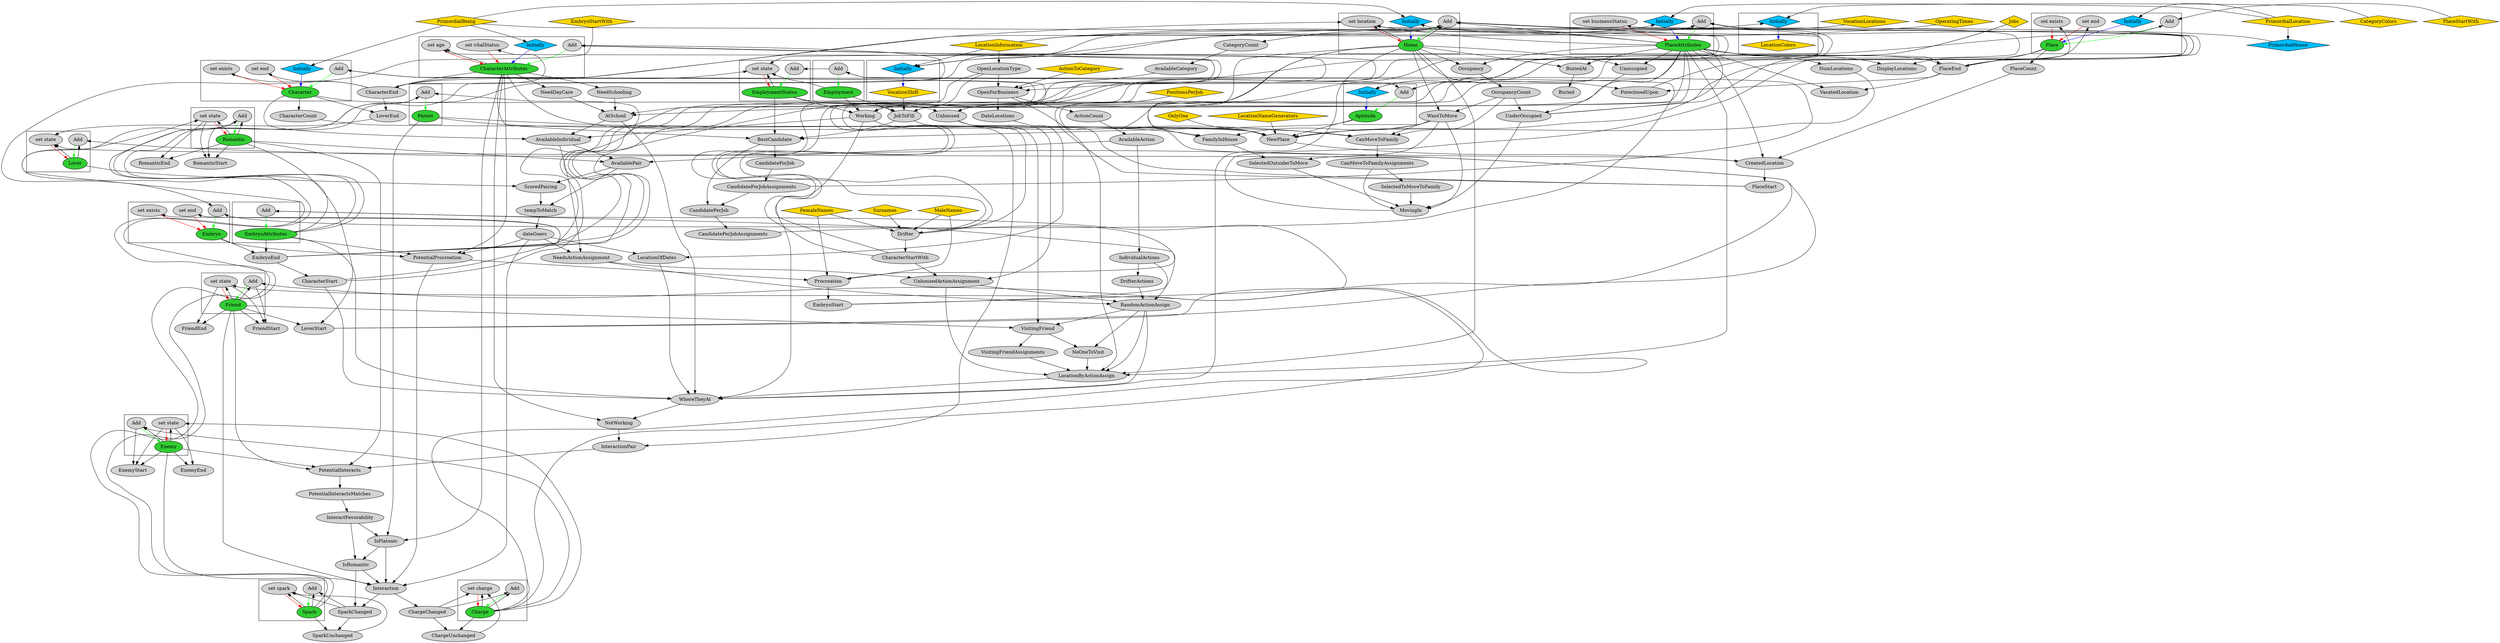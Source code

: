digraph {
splines=true
node [ style="filled"]
subgraph "cluster_VocationShift"{
v9 [ label = "VocationShift" fillcolor="gold" shape="diamond"];
v10 [ label = "Initially" fillcolor="deepskyblue" shape="diamond"];
}
subgraph "cluster_LocationColors"{
v14 [ label = "LocationColors" fillcolor="gold" shape="diamond"];
v15 [ label = "Initially" fillcolor="deepskyblue" shape="diamond"];
}
subgraph "cluster_Character"{
v16 [ label = "Character" fillcolor="limegreen"];
v17 [ label = "Add"];
v150 [ label = "Initially" fillcolor="deepskyblue" shape="diamond"];
v151 [ label = "set end"];
v152 [ label = "set exists"];
}
subgraph "cluster_CharacterAttributes"{
v41 [ label = "CharacterAttributes" fillcolor="limegreen"];
v42 [ label = "Add"];
v69 [ label = "Initially" fillcolor="deepskyblue" shape="diamond"];
v70 [ label = "set vitalStatus"];
v71 [ label = "set age"];
}
subgraph "cluster_Aptitude"{
v64 [ label = "Aptitude" fillcolor="limegreen"];
v65 [ label = "Add"];
v66 [ label = "Initially" fillcolor="deepskyblue" shape="diamond"];
}
subgraph "cluster_Charge"{
v128 [ label = "Charge" fillcolor="limegreen"];
v129 [ label = "Add"];
v131 [ label = "set charge"];
}
subgraph "cluster_Friend"{
v126 [ label = "Friend" fillcolor="limegreen"];
v127 [ label = "Add"];
v133 [ label = "set state"];
}
subgraph "cluster_Enemy"{
v135 [ label = "Enemy" fillcolor="limegreen"];
v136 [ label = "Add"];
v137 [ label = "set state"];
}
subgraph "cluster_Spark"{
v105 [ label = "Spark" fillcolor="limegreen"];
v106 [ label = "Add"];
v139 [ label = "set spark"];
}
subgraph "cluster_Romantic"{
v103 [ label = "Romantic" fillcolor="limegreen"];
v104 [ label = "Add"];
v141 [ label = "set state"];
}
subgraph "cluster_Lover"{
v142 [ label = "Lover" fillcolor="limegreen"];
v143 [ label = "Add"];
v145 [ label = "set state"];
}
subgraph "cluster_Embryo"{
v20 [ label = "Embryo" fillcolor="limegreen"];
v21 [ label = "Add"];
v148 [ label = "set end"];
v149 [ label = "set exists"];
}
subgraph "cluster_EmbryoAttributes"{
v67 [ label = "EmbryoAttributes" fillcolor="limegreen"];
v68 [ label = "Add"];
}
subgraph "cluster_Parent"{
v89 [ label = "Parent" fillcolor="limegreen"];
v90 [ label = "Add"];
}
subgraph "cluster_Place"{
v58 [ label = "Place" fillcolor="limegreen"];
v59 [ label = "Add"];
v61 [ label = "Initially" fillcolor="deepskyblue" shape="diamond"];
v62 [ label = "set end"];
v63 [ label = "set exists"];
}
subgraph "cluster_PlaceAttributes"{
v34 [ label = "PlaceAttributes" fillcolor="limegreen"];
v35 [ label = "Add"];
v95 [ label = "Initially" fillcolor="deepskyblue" shape="diamond"];
v96 [ label = "set businessStatus"];
}
subgraph "cluster_Home"{
v74 [ label = "Home" fillcolor="limegreen"];
v75 [ label = "Add"];
v81 [ label = "Initially" fillcolor="deepskyblue" shape="diamond"];
v83 [ label = "set location"];
}
subgraph "cluster_EmploymentStatus"{
v53 [ label = "EmploymentStatus" fillcolor="limegreen"];
v54 [ label = "Add"];
v55 [ label = "set state"];
}
subgraph "cluster_Employment"{
v46 [ label = "Employment" fillcolor="limegreen"];
v47 [ label = "Add"];
}
v0 [ label = "FemaleNames" fillcolor="gold" shape="diamond"];
v1 [ label = "MaleNames" fillcolor="gold" shape="diamond"];
v2 [ label = "Surnames" fillcolor="gold" shape="diamond"];
v3 [ label = "Jobs" fillcolor="gold" shape="diamond"];
v4 [ label = "PrimordialBeing" fillcolor="gold" shape="diamond"];
v5 [ label = "PrimordialLocation" fillcolor="gold" shape="diamond"];
v6 [ label = "LocationInformation" fillcolor="gold" shape="diamond"];
v7 [ label = "VocationLocations" fillcolor="gold" shape="diamond"];
v8 [ label = "OperatingTimes" fillcolor="gold" shape="diamond"];
v11 [ label = "PositionsPerJob" fillcolor="gold" shape="diamond"];
v12 [ label = "ActionToCategory" fillcolor="gold" shape="diamond"];
v13 [ label = "CategoryColors" fillcolor="gold" shape="diamond"];
v18 [ label = "CharacterStart"];
v19 [ label = "EmbryoEnd"];
v22 [ label = "EmbryoStart"];
v23 [ label = "Procreation"];
v24 [ label = "PotentialProcreation"];
v25 [ label = "dateGoers"];
v26 [ label = "tempToMatch"];
v27 [ label = "ScoredPairing"];
v28 [ label = "AvailablePair"];
v29 [ label = "AvailableAction"];
v30 [ label = "ActionCount"];
v31 [ label = "OpenForBusiness"];
v32 [ label = "AvailableCategory"];
v33 [ label = "CategoryCount"];
v36 [ label = "PlaceStart"];
v37 [ label = "CreatedLocation"];
v38 [ label = "NewPlace"];
v39 [ label = "OnlyOne" fillcolor="gold" shape="diamond"];
v40 [ label = "LocationNameGenerators" fillcolor="gold" shape="diamond"];
v43 [ label = "CharacterStartWith"];
v44 [ label = "Drifter"];
v45 [ label = "JobToFill"];
v48 [ label = "CandidatePerJobAssignments"];
v49 [ label = "CandidatePerJob"];
v50 [ label = "CandidateForJobAssignments"];
v51 [ label = "CandidateForJob"];
v52 [ label = "BestCandidate"];
v56 [ label = "CharacterEnd"];
v57 [ label = "PlaceEnd"];
v60 [ label = "PlaceStartWith" fillcolor="gold" shape="diamond"];
v72 [ label = "CharacterCount"];
v73 [ label = "WantToMove"];
v76 [ label = "UnderOccupied"];
v77 [ label = "OccupancyCount"];
v78 [ label = "Occupancy"];
v79 [ label = "Unoccupied"];
v80 [ label = "Unhoused"];
v82 [ label = "PrimordialHouse" fillcolor="deepskyblue" shape="diamond"];
v84 [ label = "ForeclosedUpon"];
v85 [ label = "MovingIn"];
v86 [ label = "SelectedToMoveToFamily"];
v87 [ label = "CanMoveToFamilyAssignments"];
v88 [ label = "CanMoveToFamily"];
v91 [ label = "SelectedOutsiderToMove"];
v92 [ label = "FamilyInHouse"];
v93 [ label = "NumLocations"];
v94 [ label = "PlaceCount"];
v97 [ label = "OpenLocationType"];
v98 [ label = "AvailableIndividual"];
v99 [ label = "Working"];
v100 [ label = "AtSchool"];
v101 [ label = "NeedDayCare"];
v102 [ label = "NeedSchooling"];
v107 [ label = "SparkChanged"];
v108 [ label = "Interaction"];
v109 [ label = "IsPlatonic"];
v110 [ label = "InteractFavorability"];
v111 [ label = "PotentialInteractsMatches"];
v112 [ label = "PotentialInteracts"];
v113 [ label = "InteractionPair"];
v114 [ label = "NotWorking"];
v115 [ label = "WhereTheyAt"];
v116 [ label = "LocationOfDates"];
v117 [ label = "DateLocations"];
v118 [ label = "RandomActionAssign"];
v119 [ label = "UnhousedActionAssignment"];
v120 [ label = "NeedsActionAssignment"];
v121 [ label = "IndividualActions"];
v122 [ label = "DrifterActions"];
v123 [ label = "LocationByActionAssign"];
v124 [ label = "NoOneToVisit"];
v125 [ label = "VisitingFriend"];
v130 [ label = "ChargeChanged"];
v132 [ label = "ChargeUnchanged"];
v134 [ label = "VisitingFriendAssignments"];
v138 [ label = "IsRomantic"];
v140 [ label = "SparkUnchanged"];
v144 [ label = "LoverStart"];
v146 [ label = "LoverEnd"];
v147 [ label = "EmbryoStartWith" fillcolor="gold" shape="diamond"];
v153 [ label = "FriendStart"];
v154 [ label = "FriendEnd"];
v155 [ label = "EnemyStart"];
v156 [ label = "EnemyEnd"];
v157 [ label = "RomanticStart"];
v158 [ label = "RomanticEnd"];
v159 [ label = "VacatedLocation"];
v160 [ label = "DisplayLocations"];
v161 [ label = "BuriedAt"];
v162 [ label = "Buried"];
v10 -> v9 [ color="blue" ]
v7 -> v10 [ constraint="false" ]
v6 -> v10 [ constraint="false" ]
v8 -> v10 [ constraint="false" ]
v15 -> v14 [ color="blue" ]
v6 -> v15 [ constraint="false" ]
v13 -> v15 [ constraint="false" ]
v17 -> v16 [ color="green" ]
v18 -> v17 [ constraint="false" ]
v19 -> v18
v20 -> v19
v21 -> v20 [ color="green" ]
v22 -> v21 [ constraint="false" ]
v23 -> v22
v24 -> v23
v25 -> v24
v26 -> v25
v27 -> v26
v28 -> v27
v29 -> v28
v30 -> v29
v31 -> v30
v12 -> v31
v32 -> v31
v33 -> v32
v34 -> v33
v35 -> v34 [ color="green" ]
v36 -> v35 [ constraint="false" ]
v37 -> v36
v34 -> v37
v38 -> v37
v39 -> v38
v40 -> v38
v34 -> v38
v41 -> v38
v42 -> v41 [ color="green" ]
v43 -> v42 [ constraint="false" ]
v44 -> v43
v2 -> v44
v1 -> v44
v0 -> v44
v45 -> v44
v34 -> v45
v9 -> v45
v11 -> v45
v46 -> v45
v47 -> v46 [ color="green" ]
v48 -> v47 [ constraint="false" ]
v49 -> v48
v50 -> v49
v51 -> v50
v52 -> v51
v45 -> v52
v41 -> v52
v53 -> v52
v54 -> v53 [ color="green" ]
v47 -> v54 [ constraint="false" ]
v55 -> v53 [ color="red" ]
v56 -> v55 [ constraint="false" ]
v41 -> v56
v53 -> v55 [ constraint="false" ]
v57 -> v55 [ constraint="false" ]
v34 -> v57
v58 -> v57
v59 -> v58 [ color="green" ]
v36 -> v59 [ constraint="false" ]
v60 -> v59 [ constraint="false" ]
v61 -> v58 [ color="blue" ]
v5 -> v61 [ constraint="false" ]
v62 -> v58 [ color="red" ]
v57 -> v62 [ constraint="false" ]
v63 -> v58 [ color="red" ]
v57 -> v63 [ constraint="false" ]
v46 -> v55 [ constraint="false" ]
v64 -> v52
v65 -> v64 [ color="green" ]
v17 -> v65 [ constraint="false" ]
v3 -> v65 [ constraint="false" ]
v66 -> v64 [ color="blue" ]
v4 -> v66 [ constraint="false" ]
v3 -> v66 [ constraint="false" ]
v52 -> v49
v50 -> v47 [ constraint="false" ]
v53 -> v45
v44 -> v42 [ constraint="false" ]
v18 -> v42 [ constraint="false" ]
v19 -> v42 [ constraint="false" ]
v67 -> v42 [ constraint="false" ]
v68 -> v67 [ color="green" ]
v22 -> v68 [ constraint="false" ]
v23 -> v68 [ constraint="false" ]
v69 -> v41 [ color="blue" ]
v4 -> v69 [ constraint="false" ]
v70 -> v41 [ color="red" ]
v56 -> v70 [ constraint="false" ]
v71 -> v41 [ color="red" ]
v19 -> v71 [ constraint="false" ]
v41 -> v71 [ constraint="false" ]
v64 -> v38
v72 -> v38
v16 -> v72
v73 -> v38
v74 -> v73
v75 -> v74 [ color="green" ]
v19 -> v75 [ constraint="false" ]
v67 -> v75 [ constraint="false" ]
v74 -> v75 [ constraint="false" ]
v76 -> v75 [ constraint="false" ]
v77 -> v76
v78 -> v77
v34 -> v78
v74 -> v78
v79 -> v76
v74 -> v79
v34 -> v79
v44 -> v75 [ constraint="false" ]
v80 -> v75 [ constraint="false" ]
v74 -> v80
v16 -> v80
v56 -> v75 [ constraint="false" ]
v34 -> v75 [ constraint="false" ]
v81 -> v74 [ color="blue" ]
v82 -> v81 [ constraint="false" ]
v5 -> v82
v4 -> v81 [ constraint="false" ]
v83 -> v74 [ color="red" ]
v56 -> v83 [ constraint="false" ]
v74 -> v83 [ constraint="false" ]
v34 -> v83 [ constraint="false" ]
v76 -> v83 [ constraint="false" ]
v84 -> v83 [ constraint="false" ]
v74 -> v84
v57 -> v84
v85 -> v83 [ constraint="false" ]
v86 -> v85
v87 -> v86
v88 -> v87
v89 -> v88
v90 -> v89 [ color="green" ]
v19 -> v90 [ constraint="false" ]
v67 -> v90 [ constraint="false" ]
v73 -> v88
v74 -> v88
v77 -> v88
v87 -> v85
v91 -> v85
v92 -> v91
v89 -> v92
v73 -> v92
v74 -> v92
v73 -> v91
v76 -> v85
v73 -> v85
v77 -> v73
v80 -> v38
v93 -> v38
v34 -> v93
v94 -> v37
v58 -> v94
v37 -> v35 [ constraint="false" ]
v6 -> v35 [ constraint="false" ]
v95 -> v34 [ color="blue" ]
v5 -> v95 [ constraint="false" ]
v6 -> v95 [ constraint="false" ]
v96 -> v34 [ color="red" ]
v57 -> v96 [ constraint="false" ]
v97 -> v31
v6 -> v97
v34 -> v31
v98 -> v28
v99 -> v98
v97 -> v99
v34 -> v99
v53 -> v99
v46 -> v99
v100 -> v98
v97 -> v100
v101 -> v100
v41 -> v101
v34 -> v100
v102 -> v100
v41 -> v102
v16 -> v98
v103 -> v28
v104 -> v103 [ color="green" ]
v103 -> v104 [ constraint="false" ]
v105 -> v104 [ constraint="false" ]
v106 -> v105 [ color="green" ]
v105 -> v106 [ constraint="false" ]
v107 -> v106 [ constraint="false" ]
v108 -> v107
v109 -> v108
v110 -> v109
v111 -> v110
v112 -> v111
v113 -> v112
v114 -> v113
v115 -> v114
v100 -> v115
v99 -> v115
v116 -> v115
v117 -> v116
v31 -> v117
v25 -> v116
v118 -> v115
v119 -> v118
v120 -> v119
v25 -> v120
v98 -> v120
v80 -> v119
v43 -> v119
v121 -> v118
v29 -> v121
v120 -> v118
v122 -> v118
v121 -> v122
v123 -> v115
v118 -> v123
v74 -> v123
v124 -> v123
v125 -> v124
v80 -> v125
v118 -> v125
v126 -> v125
v127 -> v126 [ color="green" ]
v126 -> v127 [ constraint="false" ]
v128 -> v127 [ constraint="false" ]
v129 -> v128 [ color="green" ]
v128 -> v129 [ constraint="false" ]
v130 -> v129 [ constraint="false" ]
v108 -> v130
v131 -> v128 [ color="red" ]
v130 -> v131 [ constraint="false" ]
v128 -> v131 [ constraint="false" ]
v132 -> v131 [ constraint="false" ]
v130 -> v132
v128 -> v132
v133 -> v126 [ color="red" ]
v128 -> v133 [ constraint="false" ]
v126 -> v133 [ constraint="false" ]
v118 -> v124
v134 -> v123
v125 -> v134
v119 -> v123
v31 -> v123
v34 -> v123
v18 -> v115
v67 -> v115
v74 -> v115
v41 -> v114
v99 -> v113
v126 -> v112
v103 -> v112
v135 -> v112
v136 -> v135 [ color="green" ]
v135 -> v136 [ constraint="false" ]
v128 -> v136 [ constraint="false" ]
v137 -> v135 [ color="red" ]
v128 -> v137 [ constraint="false" ]
v135 -> v137 [ constraint="false" ]
v41 -> v109
v89 -> v109
v126 -> v108
v135 -> v108
v138 -> v108
v109 -> v138
v110 -> v138
v25 -> v108
v24 -> v108
v138 -> v107
v139 -> v105 [ color="red" ]
v107 -> v139 [ constraint="false" ]
v105 -> v139 [ constraint="false" ]
v140 -> v139 [ constraint="false" ]
v107 -> v140
v105 -> v140
v141 -> v103 [ color="red" ]
v105 -> v141 [ constraint="false" ]
v103 -> v141 [ constraint="false" ]
v142 -> v27
v143 -> v142 [ color="green" ]
v142 -> v143 [ constraint="false" ]
v144 -> v143 [ constraint="false" ]
v103 -> v144
v126 -> v144
v145 -> v142 [ color="red" ]
v142 -> v145 [ constraint="false" ]
v146 -> v145 [ constraint="false" ]
v56 -> v146
v16 -> v146
v144 -> v145 [ constraint="false" ]
v28 -> v26
v41 -> v24
v67 -> v24
v20 -> v24
v1 -> v23
v0 -> v23
v147 -> v21 [ constraint="false" ]
v148 -> v20 [ color="red" ]
v19 -> v148 [ constraint="false" ]
v149 -> v20 [ color="red" ]
v19 -> v149 [ constraint="false" ]
v67 -> v19
v43 -> v17 [ constraint="false" ]
v150 -> v16 [ color="blue" ]
v4 -> v150 [ constraint="false" ]
v151 -> v16 [ color="red" ]
v56 -> v151 [ constraint="false" ]
v152 -> v16 [ color="red" ]
v56 -> v152 [ constraint="false" ]
v127 -> v153
v133 -> v153
v126 -> v153
v133 -> v154
v126 -> v154
v136 -> v155
v137 -> v155
v135 -> v155
v137 -> v156
v135 -> v156
v104 -> v157
v141 -> v157
v103 -> v157
v141 -> v158
v103 -> v158
v57 -> v159
v34 -> v159
v34 -> v160
v58 -> v160
v34 -> v161
v74 -> v161
v161 -> v162
}
